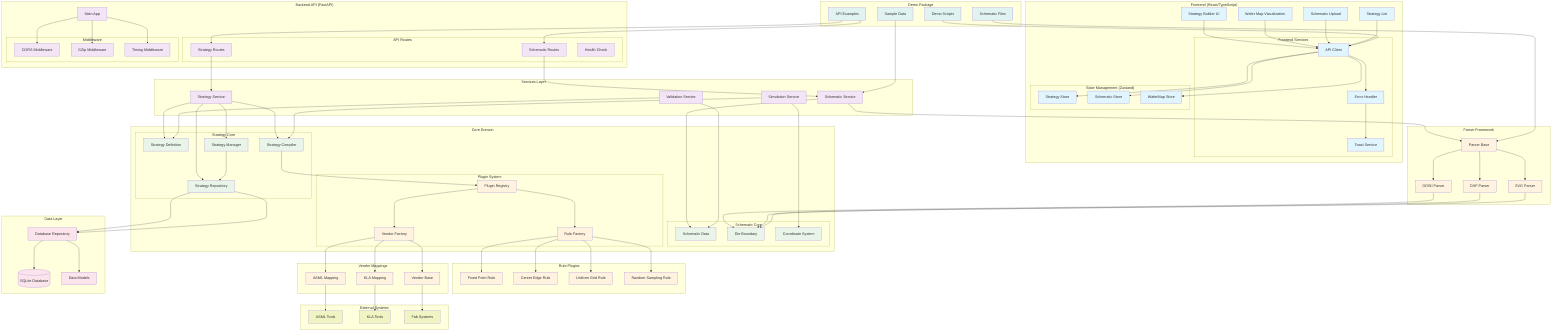 graph TB
    %% User Interface Layer
    subgraph "Frontend (React/TypeScript)"
        UI[Strategy Builder UI]
        WM[Wafer Map Visualization]
        SU[Schematic Upload]
        SL[Strategy List]
        
        %% Frontend Services
        subgraph "Frontend Services"
            API[API Client]
            ERR[Error Handler]
            TOAST[Toast Service]
        end
        
        %% State Management
        subgraph "State Management (Zustand)"
            SS[Strategy Store]
            SMS[Schematic Store]
            WMS[WaferMap Store]
        end
    end

    %% API Gateway Layer
    subgraph "Backend API (FastAPI)"
        MAIN[Main App]
        
        subgraph "API Routes"
            STR_ROUTES[Strategy Routes]
            SCH_ROUTES[Schematic Routes]
            HEALTH[Health Check]
        end
        
        subgraph "Middleware"
            CORS[CORS Middleware]
            GZIP[GZip Middleware]
            TIMING[Timing Middleware]
        end
    end

    %% Business Logic Layer
    subgraph "Services Layer"
        STR_SVC[Strategy Service]
        SCH_SVC[Schematic Service]
        VAL_SVC[Validation Service]
        SIM_SVC[Simulation Service]
    end

    %% Core Domain Layer
    subgraph "Core Domain"
        %% Strategy Management
        subgraph "Strategy Core"
            STR_DEF[Strategy Definition]
            STR_COMP[Strategy Compiler]
            STR_REPO[Strategy Repository]
            STR_MGR[Strategy Manager]
        end
        
        %% Schematic Processing
        subgraph "Schematic Core"
            SCH_DATA[Schematic Data]
            DIE_BOUND[Die Boundary]
            COORD_SYS[Coordinate System]
        end
        
        %% Plugin Framework
        subgraph "Plugin System"
            PLUGIN_REG[Plugin Registry]
            RULE_FACTORY[Rule Factory]
            VENDOR_FACTORY[Vendor Factory]
        end
    end

    %% Parser Layer
    subgraph "Parser Framework"
        PARSER_BASE[Parser Base]
        GDSII_PARSER[GDSII Parser]
        DXF_PARSER[DXF Parser]
        SVG_PARSER[SVG Parser]
    end

    %% Rule Plugins
    subgraph "Rule Plugins"
        FIXED_RULE[Fixed Point Rule]
        CENTER_RULE[Center Edge Rule]
        GRID_RULE[Uniform Grid Rule]
        RANDOM_RULE[Random Sampling Rule]
    end

    %% Vendor Plugins
    subgraph "Vendor Mappings"
        ASML_MAP[ASML Mapping]
        KLA_MAP[KLA Mapping]
        VENDOR_BASE[Vendor Base]
    end

    %% Database Layer
    subgraph "Data Layer"
        DB_REPO[Database Repository]
        SQLITE[(SQLite Database)]
        MODELS[Data Models]
    end

    %% Demo Package
    subgraph "Demo Package"
        DEMO_SCRIPT[Demo Scripts]
        DEMO_DATA[Sample Data]
        DEMO_FILES[Schematic Files]
        API_EXAMPLES[API Examples]
    end

    %% External Connections
    subgraph "External Systems"
        ASML_TOOL[ASML Tools]
        KLA_TOOL[KLA Tools]
        FAB_SYS[Fab Systems]
    end

    %% Frontend to Backend Connections
    UI --> API
    WM --> API
    SU --> API
    SL --> API
    
    API --> SS
    API --> SMS
    API --> WMS
    
    ERR --> TOAST
    API --> ERR

    %% API to Services
    STR_ROUTES --> STR_SVC
    SCH_ROUTES --> SCH_SVC
    MAIN --> CORS
    MAIN --> GZIP
    MAIN --> TIMING

    %% Services to Core
    STR_SVC --> STR_DEF
    STR_SVC --> STR_COMP
    STR_SVC --> STR_REPO
    STR_SVC --> STR_MGR
    
    SCH_SVC --> SCH_DATA
    SCH_SVC --> PARSER_BASE
    
    VAL_SVC --> STR_DEF
    VAL_SVC --> SCH_DATA
    
    SIM_SVC --> STR_COMP
    SIM_SVC --> COORD_SYS

    %% Core Domain Connections
    STR_COMP --> PLUGIN_REG
    STR_REPO --> DB_REPO
    STR_MGR --> STR_REPO
    
    PLUGIN_REG --> RULE_FACTORY
    PLUGIN_REG --> VENDOR_FACTORY
    
    RULE_FACTORY --> FIXED_RULE
    RULE_FACTORY --> CENTER_RULE
    RULE_FACTORY --> GRID_RULE
    RULE_FACTORY --> RANDOM_RULE
    
    VENDOR_FACTORY --> ASML_MAP
    VENDOR_FACTORY --> KLA_MAP
    VENDOR_FACTORY --> VENDOR_BASE

    %% Parser Connections
    PARSER_BASE --> GDSII_PARSER
    PARSER_BASE --> DXF_PARSER
    PARSER_BASE --> SVG_PARSER
    
    GDSII_PARSER --> DIE_BOUND
    DXF_PARSER --> DIE_BOUND
    SVG_PARSER --> DIE_BOUND

    %% Database Connections
    DB_REPO --> SQLITE
    DB_REPO --> MODELS
    STR_REPO --> DB_REPO

    %% Export Connections
    ASML_MAP --> ASML_TOOL
    KLA_MAP --> KLA_TOOL
    VENDOR_BASE --> FAB_SYS

    %% Demo Package Connections
    DEMO_SCRIPT --> API
    DEMO_DATA --> SCH_SVC
    DEMO_FILES --> PARSER_BASE
    API_EXAMPLES --> STR_ROUTES
    API_EXAMPLES --> SCH_ROUTES

    %% Styling
    classDef frontend fill:#e1f5fe
    classDef backend fill:#f3e5f5
    classDef core fill:#e8f5e8
    classDef plugin fill:#fff3e0
    classDef database fill:#fce4ec
    classDef external fill:#f0f4c3
    classDef demo fill:#e0f2f1

    class UI,WM,SU,SL,API,ERR,TOAST,SS,SMS,WMS frontend
    class MAIN,STR_ROUTES,SCH_ROUTES,HEALTH,CORS,GZIP,TIMING,STR_SVC,SCH_SVC,VAL_SVC,SIM_SVC backend
    class STR_DEF,STR_COMP,STR_REPO,STR_MGR,SCH_DATA,DIE_BOUND,COORD_SYS core
    class PLUGIN_REG,RULE_FACTORY,VENDOR_FACTORY,FIXED_RULE,CENTER_RULE,GRID_RULE,RANDOM_RULE,ASML_MAP,KLA_MAP,VENDOR_BASE,PARSER_BASE,GDSII_PARSER,DXF_PARSER,SVG_PARSER plugin
    class DB_REPO,SQLITE,MODELS database
    class ASML_TOOL,KLA_TOOL,FAB_SYS external
    class DEMO_SCRIPT,DEMO_DATA,DEMO_FILES,API_EXAMPLES demo